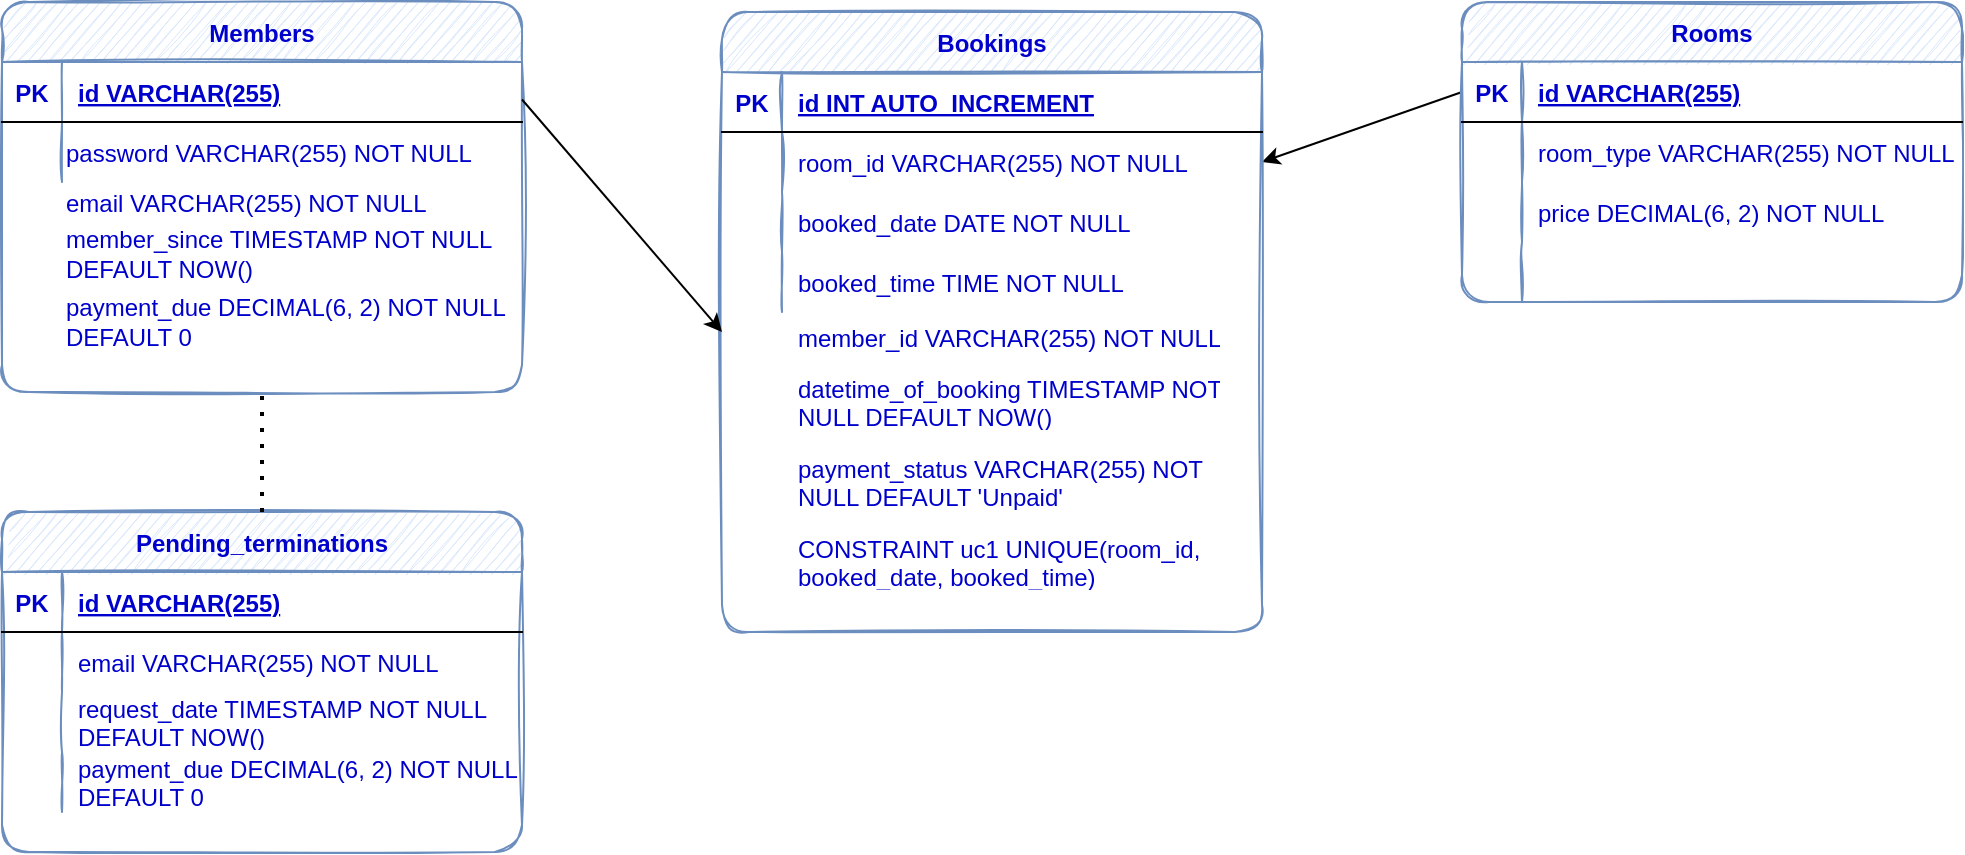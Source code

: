 <mxfile version="14.4.9" type="device"><diagram id="R2lEEEUBdFMjLlhIrx00" name="Page-1"><mxGraphModel dx="1095" dy="463" grid="1" gridSize="10" guides="1" tooltips="1" connect="1" arrows="1" fold="1" page="1" pageScale="1" pageWidth="1100" pageHeight="850" math="0" shadow="0" extFonts="Permanent Marker^https://fonts.googleapis.com/css?family=Permanent+Marker"><root><mxCell id="0"/><mxCell id="1" parent="0"/><mxCell id="C-vyLk0tnHw3VtMMgP7b-23" value="Members" style="shape=table;startSize=30;container=1;collapsible=1;childLayout=tableLayout;fixedRows=1;rowLines=0;fontStyle=1;align=center;resizeLast=1;fillColor=#dae8fc;strokeColor=#6c8ebf;rounded=1;sketch=1;shadow=0;fontColor=#0000CC;" parent="1" vertex="1"><mxGeometry x="40" y="35" width="260" height="195" as="geometry"/></mxCell><mxCell id="C-vyLk0tnHw3VtMMgP7b-24" value="" style="shape=partialRectangle;collapsible=0;dropTarget=0;pointerEvents=0;fillColor=none;points=[[0,0.5],[1,0.5]];portConstraint=eastwest;top=0;left=0;right=0;bottom=1;" parent="C-vyLk0tnHw3VtMMgP7b-23" vertex="1"><mxGeometry y="30" width="260" height="30" as="geometry"/></mxCell><mxCell id="C-vyLk0tnHw3VtMMgP7b-25" value="PK" style="shape=partialRectangle;overflow=hidden;connectable=0;fillColor=none;top=0;left=0;bottom=0;right=0;fontStyle=1;fontColor=#0000CC;" parent="C-vyLk0tnHw3VtMMgP7b-24" vertex="1"><mxGeometry width="30" height="30" as="geometry"/></mxCell><mxCell id="C-vyLk0tnHw3VtMMgP7b-26" value="id VARCHAR(255)" style="shape=partialRectangle;overflow=hidden;connectable=0;fillColor=none;top=0;left=0;bottom=0;right=0;align=left;spacingLeft=6;fontStyle=5;fontColor=#0000CC;" parent="C-vyLk0tnHw3VtMMgP7b-24" vertex="1"><mxGeometry x="30" width="230" height="30" as="geometry"/></mxCell><mxCell id="C-vyLk0tnHw3VtMMgP7b-27" value="" style="shape=partialRectangle;collapsible=0;dropTarget=0;pointerEvents=0;fillColor=none;points=[[0,0.5],[1,0.5]];portConstraint=eastwest;top=0;left=0;right=0;bottom=0;" parent="C-vyLk0tnHw3VtMMgP7b-23" vertex="1"><mxGeometry y="60" width="260" height="30" as="geometry"/></mxCell><mxCell id="C-vyLk0tnHw3VtMMgP7b-28" value="" style="shape=partialRectangle;overflow=hidden;connectable=0;fillColor=none;top=0;left=0;bottom=0;right=0;" parent="C-vyLk0tnHw3VtMMgP7b-27" vertex="1"><mxGeometry width="30" height="30" as="geometry"/></mxCell><mxCell id="C-vyLk0tnHw3VtMMgP7b-29" value="password VARCHAR(255) NOT NULL" style="shape=partialRectangle;overflow=hidden;connectable=0;fillColor=none;top=0;left=0;bottom=0;right=0;align=left;spacingLeft=0;fontColor=#0000CC;" parent="C-vyLk0tnHw3VtMMgP7b-27" vertex="1"><mxGeometry x="30" width="230" height="30" as="geometry"/></mxCell><mxCell id="QO4ElZE7fNpolQ7fJsLB-2" value="email VARCHAR(255) NOT NULL" style="text;strokeColor=none;fillColor=none;align=left;verticalAlign=middle;rounded=0;fontColor=#0000CC;" vertex="1" parent="1"><mxGeometry x="70" y="125" width="220" height="20" as="geometry"/></mxCell><mxCell id="QO4ElZE7fNpolQ7fJsLB-3" value="member_since TIMESTAMP NOT NULL DEFAULT NOW()" style="text;html=1;strokeColor=none;fillColor=none;align=left;verticalAlign=middle;whiteSpace=wrap;rounded=0;fontColor=#0000CC;" vertex="1" parent="1"><mxGeometry x="70" y="151" width="230" height="20" as="geometry"/></mxCell><mxCell id="QO4ElZE7fNpolQ7fJsLB-4" value="payment_due DECIMAL(6, 2) NOT NULL DEFAULT 0" style="text;html=1;strokeColor=none;fillColor=none;align=left;verticalAlign=middle;whiteSpace=wrap;rounded=0;shadow=0;sketch=1;fontColor=#0000CC;" vertex="1" parent="1"><mxGeometry x="70" y="185" width="230" height="20" as="geometry"/></mxCell><mxCell id="QO4ElZE7fNpolQ7fJsLB-5" value="Pending_terminations" style="shape=table;startSize=30;container=1;collapsible=1;childLayout=tableLayout;fixedRows=1;rowLines=0;fontStyle=1;align=center;resizeLast=1;rounded=1;shadow=0;sketch=1;html=0;fillColor=#dae8fc;strokeColor=#6c8ebf;fontColor=#0000CC;" vertex="1" parent="1"><mxGeometry x="40" y="290" width="260" height="170" as="geometry"/></mxCell><mxCell id="QO4ElZE7fNpolQ7fJsLB-6" value="" style="shape=partialRectangle;collapsible=0;dropTarget=0;pointerEvents=0;fillColor=none;top=0;left=0;bottom=1;right=0;points=[[0,0.5],[1,0.5]];portConstraint=eastwest;" vertex="1" parent="QO4ElZE7fNpolQ7fJsLB-5"><mxGeometry y="30" width="260" height="30" as="geometry"/></mxCell><mxCell id="QO4ElZE7fNpolQ7fJsLB-7" value="PK" style="shape=partialRectangle;connectable=0;fillColor=none;top=0;left=0;bottom=0;right=0;fontStyle=1;overflow=hidden;fontColor=#0000CC;" vertex="1" parent="QO4ElZE7fNpolQ7fJsLB-6"><mxGeometry width="30" height="30" as="geometry"/></mxCell><mxCell id="QO4ElZE7fNpolQ7fJsLB-8" value="id VARCHAR(255)" style="shape=partialRectangle;connectable=0;fillColor=none;top=0;left=0;bottom=0;right=0;align=left;spacingLeft=6;fontStyle=5;overflow=hidden;fontColor=#0000CC;" vertex="1" parent="QO4ElZE7fNpolQ7fJsLB-6"><mxGeometry x="30" width="230" height="30" as="geometry"/></mxCell><mxCell id="QO4ElZE7fNpolQ7fJsLB-9" value="" style="shape=partialRectangle;collapsible=0;dropTarget=0;pointerEvents=0;fillColor=none;top=0;left=0;bottom=0;right=0;points=[[0,0.5],[1,0.5]];portConstraint=eastwest;" vertex="1" parent="QO4ElZE7fNpolQ7fJsLB-5"><mxGeometry y="60" width="260" height="30" as="geometry"/></mxCell><mxCell id="QO4ElZE7fNpolQ7fJsLB-10" value="" style="shape=partialRectangle;connectable=0;fillColor=none;top=0;left=0;bottom=0;right=0;editable=1;overflow=hidden;" vertex="1" parent="QO4ElZE7fNpolQ7fJsLB-9"><mxGeometry width="30" height="30" as="geometry"/></mxCell><mxCell id="QO4ElZE7fNpolQ7fJsLB-11" value="email VARCHAR(255) NOT NULL" style="shape=partialRectangle;connectable=0;fillColor=none;top=0;left=0;bottom=0;right=0;align=left;spacingLeft=6;overflow=hidden;fontColor=#0000CC;" vertex="1" parent="QO4ElZE7fNpolQ7fJsLB-9"><mxGeometry x="30" width="230" height="30" as="geometry"/></mxCell><mxCell id="QO4ElZE7fNpolQ7fJsLB-12" value="" style="shape=partialRectangle;collapsible=0;dropTarget=0;pointerEvents=0;fillColor=none;top=0;left=0;bottom=0;right=0;points=[[0,0.5],[1,0.5]];portConstraint=eastwest;" vertex="1" parent="QO4ElZE7fNpolQ7fJsLB-5"><mxGeometry y="90" width="260" height="30" as="geometry"/></mxCell><mxCell id="QO4ElZE7fNpolQ7fJsLB-13" value="" style="shape=partialRectangle;connectable=0;fillColor=none;top=0;left=0;bottom=0;right=0;editable=1;overflow=hidden;" vertex="1" parent="QO4ElZE7fNpolQ7fJsLB-12"><mxGeometry width="30" height="30" as="geometry"/></mxCell><mxCell id="QO4ElZE7fNpolQ7fJsLB-14" value="request_date TIMESTAMP NOT NULL&#10;DEFAULT NOW()&#10;" style="shape=partialRectangle;connectable=0;fillColor=none;top=0;left=0;bottom=0;right=0;align=left;spacingLeft=6;overflow=hidden;fontColor=#0000CC;" vertex="1" parent="QO4ElZE7fNpolQ7fJsLB-12"><mxGeometry x="30" width="230" height="30" as="geometry"/></mxCell><mxCell id="QO4ElZE7fNpolQ7fJsLB-15" value="" style="shape=partialRectangle;collapsible=0;dropTarget=0;pointerEvents=0;fillColor=none;top=0;left=0;bottom=0;right=0;points=[[0,0.5],[1,0.5]];portConstraint=eastwest;" vertex="1" parent="QO4ElZE7fNpolQ7fJsLB-5"><mxGeometry y="120" width="260" height="30" as="geometry"/></mxCell><mxCell id="QO4ElZE7fNpolQ7fJsLB-16" value="" style="shape=partialRectangle;connectable=0;fillColor=none;top=0;left=0;bottom=0;right=0;editable=1;overflow=hidden;" vertex="1" parent="QO4ElZE7fNpolQ7fJsLB-15"><mxGeometry width="30" height="30" as="geometry"/></mxCell><mxCell id="QO4ElZE7fNpolQ7fJsLB-17" value="payment_due DECIMAL(6, 2) NOT NULL&#10;DEFAULT 0" style="shape=partialRectangle;connectable=0;fillColor=none;top=0;left=0;bottom=0;right=0;align=left;spacingLeft=6;overflow=hidden;fontColor=#0000CC;" vertex="1" parent="QO4ElZE7fNpolQ7fJsLB-15"><mxGeometry x="30" width="230" height="30" as="geometry"/></mxCell><mxCell id="QO4ElZE7fNpolQ7fJsLB-22" value="" style="endArrow=none;dashed=1;html=1;dashPattern=1 3;strokeWidth=2;fontColor=#0000CC;entryX=0.5;entryY=1;entryDx=0;entryDy=0;" edge="1" parent="1" source="QO4ElZE7fNpolQ7fJsLB-5" target="C-vyLk0tnHw3VtMMgP7b-23"><mxGeometry width="50" height="50" relative="1" as="geometry"><mxPoint x="360" y="370" as="sourcePoint"/><mxPoint x="410" y="320" as="targetPoint"/></mxGeometry></mxCell><mxCell id="QO4ElZE7fNpolQ7fJsLB-30" value="" style="endArrow=classic;html=1;fontColor=#0000CC;exitX=0;exitY=0.5;exitDx=0;exitDy=0;entryX=1;entryY=0.5;entryDx=0;entryDy=0;" edge="1" parent="1" source="QO4ElZE7fNpolQ7fJsLB-46" target="QO4ElZE7fNpolQ7fJsLB-65"><mxGeometry width="50" height="50" relative="1" as="geometry"><mxPoint x="800" y="109.5" as="sourcePoint"/><mxPoint x="680" y="108" as="targetPoint"/></mxGeometry></mxCell><mxCell id="QO4ElZE7fNpolQ7fJsLB-45" value="Rooms" style="shape=table;startSize=30;container=1;collapsible=1;childLayout=tableLayout;fixedRows=1;rowLines=0;fontStyle=1;align=center;resizeLast=1;rounded=1;shadow=0;sketch=1;html=0;strokeColor=#6c8ebf;fillColor=#dae8fc;fontColor=#0000CC;" vertex="1" parent="1"><mxGeometry x="770" y="35" width="250" height="150" as="geometry"/></mxCell><mxCell id="QO4ElZE7fNpolQ7fJsLB-46" value="" style="shape=partialRectangle;collapsible=0;dropTarget=0;pointerEvents=0;fillColor=none;top=0;left=0;bottom=1;right=0;points=[[0,0.5],[1,0.5]];portConstraint=eastwest;fontColor=#0000CC;" vertex="1" parent="QO4ElZE7fNpolQ7fJsLB-45"><mxGeometry y="30" width="250" height="30" as="geometry"/></mxCell><mxCell id="QO4ElZE7fNpolQ7fJsLB-47" value="PK" style="shape=partialRectangle;connectable=0;fillColor=none;top=0;left=0;bottom=0;right=0;fontStyle=1;overflow=hidden;fontColor=#0000CC;" vertex="1" parent="QO4ElZE7fNpolQ7fJsLB-46"><mxGeometry width="30" height="30" as="geometry"/></mxCell><mxCell id="QO4ElZE7fNpolQ7fJsLB-48" value="id VARCHAR(255)" style="shape=partialRectangle;connectable=0;fillColor=none;top=0;left=0;bottom=0;right=0;align=left;spacingLeft=6;fontStyle=5;overflow=hidden;fontColor=#0000CC;" vertex="1" parent="QO4ElZE7fNpolQ7fJsLB-46"><mxGeometry x="30" width="220" height="30" as="geometry"/></mxCell><mxCell id="QO4ElZE7fNpolQ7fJsLB-49" value="" style="shape=partialRectangle;collapsible=0;dropTarget=0;pointerEvents=0;fillColor=none;top=0;left=0;bottom=0;right=0;points=[[0,0.5],[1,0.5]];portConstraint=eastwest;" vertex="1" parent="QO4ElZE7fNpolQ7fJsLB-45"><mxGeometry y="60" width="250" height="30" as="geometry"/></mxCell><mxCell id="QO4ElZE7fNpolQ7fJsLB-50" value="" style="shape=partialRectangle;connectable=0;fillColor=none;top=0;left=0;bottom=0;right=0;editable=1;overflow=hidden;" vertex="1" parent="QO4ElZE7fNpolQ7fJsLB-49"><mxGeometry width="30" height="30" as="geometry"/></mxCell><mxCell id="QO4ElZE7fNpolQ7fJsLB-51" value="room_type VARCHAR(255) NOT NULL" style="shape=partialRectangle;connectable=0;fillColor=none;top=0;left=0;bottom=0;right=0;align=left;spacingLeft=6;overflow=hidden;fontColor=#0000CC;" vertex="1" parent="QO4ElZE7fNpolQ7fJsLB-49"><mxGeometry x="30" width="220" height="30" as="geometry"/></mxCell><mxCell id="QO4ElZE7fNpolQ7fJsLB-52" value="" style="shape=partialRectangle;collapsible=0;dropTarget=0;pointerEvents=0;fillColor=none;top=0;left=0;bottom=0;right=0;points=[[0,0.5],[1,0.5]];portConstraint=eastwest;" vertex="1" parent="QO4ElZE7fNpolQ7fJsLB-45"><mxGeometry y="90" width="250" height="30" as="geometry"/></mxCell><mxCell id="QO4ElZE7fNpolQ7fJsLB-53" value="" style="shape=partialRectangle;connectable=0;fillColor=none;top=0;left=0;bottom=0;right=0;editable=1;overflow=hidden;" vertex="1" parent="QO4ElZE7fNpolQ7fJsLB-52"><mxGeometry width="30" height="30" as="geometry"/></mxCell><mxCell id="QO4ElZE7fNpolQ7fJsLB-54" value="price DECIMAL(6, 2) NOT NULL" style="shape=partialRectangle;connectable=0;fillColor=none;top=0;left=0;bottom=0;right=0;align=left;spacingLeft=6;overflow=hidden;fontColor=#0000CC;" vertex="1" parent="QO4ElZE7fNpolQ7fJsLB-52"><mxGeometry x="30" width="220" height="30" as="geometry"/></mxCell><mxCell id="QO4ElZE7fNpolQ7fJsLB-55" value="" style="shape=partialRectangle;collapsible=0;dropTarget=0;pointerEvents=0;fillColor=none;top=0;left=0;bottom=0;right=0;points=[[0,0.5],[1,0.5]];portConstraint=eastwest;" vertex="1" parent="QO4ElZE7fNpolQ7fJsLB-45"><mxGeometry y="120" width="250" height="30" as="geometry"/></mxCell><mxCell id="QO4ElZE7fNpolQ7fJsLB-56" value="" style="shape=partialRectangle;connectable=0;fillColor=none;top=0;left=0;bottom=0;right=0;editable=1;overflow=hidden;" vertex="1" parent="QO4ElZE7fNpolQ7fJsLB-55"><mxGeometry width="30" height="30" as="geometry"/></mxCell><mxCell id="QO4ElZE7fNpolQ7fJsLB-57" value="" style="shape=partialRectangle;connectable=0;fillColor=none;top=0;left=0;bottom=0;right=0;align=left;spacingLeft=6;overflow=hidden;" vertex="1" parent="QO4ElZE7fNpolQ7fJsLB-55"><mxGeometry x="30" width="220" height="30" as="geometry"/></mxCell><mxCell id="QO4ElZE7fNpolQ7fJsLB-61" value="Bookings" style="shape=table;startSize=30;container=1;collapsible=1;childLayout=tableLayout;fixedRows=1;rowLines=0;fontStyle=1;align=center;resizeLast=1;rounded=1;shadow=0;sketch=1;strokeColor=#6c8ebf;html=0;fillColor=#dae8fc;fontColor=#0000CC;" vertex="1" parent="1"><mxGeometry x="400" y="40" width="270" height="310" as="geometry"/></mxCell><mxCell id="QO4ElZE7fNpolQ7fJsLB-62" value="" style="shape=partialRectangle;collapsible=0;dropTarget=0;pointerEvents=0;fillColor=none;top=0;left=0;bottom=1;right=0;points=[[0,0.5],[1,0.5]];portConstraint=eastwest;fontColor=#0000CC;" vertex="1" parent="QO4ElZE7fNpolQ7fJsLB-61"><mxGeometry y="30" width="270" height="30" as="geometry"/></mxCell><mxCell id="QO4ElZE7fNpolQ7fJsLB-63" value="PK" style="shape=partialRectangle;connectable=0;fillColor=none;top=0;left=0;bottom=0;right=0;fontStyle=1;overflow=hidden;fontColor=#0000CC;" vertex="1" parent="QO4ElZE7fNpolQ7fJsLB-62"><mxGeometry width="30" height="30" as="geometry"/></mxCell><mxCell id="QO4ElZE7fNpolQ7fJsLB-64" value="id INT AUTO_INCREMENT" style="shape=partialRectangle;connectable=0;fillColor=none;top=0;left=0;bottom=0;right=0;align=left;spacingLeft=6;fontStyle=5;overflow=hidden;fontColor=#0000CC;" vertex="1" parent="QO4ElZE7fNpolQ7fJsLB-62"><mxGeometry x="30" width="240" height="30" as="geometry"/></mxCell><mxCell id="QO4ElZE7fNpolQ7fJsLB-65" value="" style="shape=partialRectangle;collapsible=0;dropTarget=0;pointerEvents=0;fillColor=none;top=0;left=0;bottom=0;right=0;points=[[0,0.5],[1,0.5]];portConstraint=eastwest;" vertex="1" parent="QO4ElZE7fNpolQ7fJsLB-61"><mxGeometry y="60" width="270" height="30" as="geometry"/></mxCell><mxCell id="QO4ElZE7fNpolQ7fJsLB-66" value="" style="shape=partialRectangle;connectable=0;fillColor=none;top=0;left=0;bottom=0;right=0;editable=1;overflow=hidden;" vertex="1" parent="QO4ElZE7fNpolQ7fJsLB-65"><mxGeometry width="30" height="30" as="geometry"/></mxCell><mxCell id="QO4ElZE7fNpolQ7fJsLB-67" value="room_id VARCHAR(255) NOT NULL" style="shape=partialRectangle;connectable=0;fillColor=none;top=0;left=0;bottom=0;right=0;align=left;spacingLeft=6;overflow=hidden;fontColor=#0000CC;" vertex="1" parent="QO4ElZE7fNpolQ7fJsLB-65"><mxGeometry x="30" width="240" height="30" as="geometry"/></mxCell><mxCell id="QO4ElZE7fNpolQ7fJsLB-68" value="" style="shape=partialRectangle;collapsible=0;dropTarget=0;pointerEvents=0;fillColor=none;top=0;left=0;bottom=0;right=0;points=[[0,0.5],[1,0.5]];portConstraint=eastwest;" vertex="1" parent="QO4ElZE7fNpolQ7fJsLB-61"><mxGeometry y="90" width="270" height="30" as="geometry"/></mxCell><mxCell id="QO4ElZE7fNpolQ7fJsLB-69" value="" style="shape=partialRectangle;connectable=0;fillColor=none;top=0;left=0;bottom=0;right=0;editable=1;overflow=hidden;" vertex="1" parent="QO4ElZE7fNpolQ7fJsLB-68"><mxGeometry width="30" height="30" as="geometry"/></mxCell><mxCell id="QO4ElZE7fNpolQ7fJsLB-70" value="booked_date DATE NOT NULL" style="shape=partialRectangle;connectable=0;fillColor=none;top=0;left=0;bottom=0;right=0;align=left;spacingLeft=6;overflow=hidden;fontColor=#0000CC;" vertex="1" parent="QO4ElZE7fNpolQ7fJsLB-68"><mxGeometry x="30" width="240" height="30" as="geometry"/></mxCell><mxCell id="QO4ElZE7fNpolQ7fJsLB-71" value="" style="shape=partialRectangle;collapsible=0;dropTarget=0;pointerEvents=0;fillColor=none;top=0;left=0;bottom=0;right=0;points=[[0,0.5],[1,0.5]];portConstraint=eastwest;" vertex="1" parent="QO4ElZE7fNpolQ7fJsLB-61"><mxGeometry y="120" width="270" height="30" as="geometry"/></mxCell><mxCell id="QO4ElZE7fNpolQ7fJsLB-72" value="" style="shape=partialRectangle;connectable=0;fillColor=none;top=0;left=0;bottom=0;right=0;editable=1;overflow=hidden;" vertex="1" parent="QO4ElZE7fNpolQ7fJsLB-71"><mxGeometry width="30" height="30" as="geometry"/></mxCell><mxCell id="QO4ElZE7fNpolQ7fJsLB-73" value="booked_time TIME NOT NULL" style="shape=partialRectangle;connectable=0;fillColor=none;top=0;left=0;bottom=0;right=0;align=left;spacingLeft=6;overflow=hidden;fontColor=#0000CC;" vertex="1" parent="QO4ElZE7fNpolQ7fJsLB-71"><mxGeometry x="30" width="240" height="30" as="geometry"/></mxCell><mxCell id="QO4ElZE7fNpolQ7fJsLB-74" value="member_id VARCHAR(255) NOT NULL" style="shape=partialRectangle;connectable=0;fillColor=none;top=0;left=0;bottom=0;right=0;align=left;spacingLeft=6;overflow=hidden;fontColor=#0000CC;" vertex="1" parent="1"><mxGeometry x="430" y="190" width="220" height="25" as="geometry"/></mxCell><mxCell id="QO4ElZE7fNpolQ7fJsLB-75" value="CONSTRAINT uc1 UNIQUE(room_id,&#10;booked_date, booked_time)" style="shape=partialRectangle;connectable=0;fillColor=none;top=0;left=0;bottom=0;right=0;align=left;spacingLeft=6;overflow=hidden;fontColor=#0000CC;" vertex="1" parent="1"><mxGeometry x="430" y="300" width="210" height="30" as="geometry"/></mxCell><mxCell id="QO4ElZE7fNpolQ7fJsLB-76" value="datetime_of_booking TIMESTAMP NOT&#10;NULL DEFAULT NOW()" style="shape=partialRectangle;connectable=0;fillColor=none;top=0;left=0;bottom=0;right=0;align=left;spacingLeft=6;overflow=hidden;fontColor=#0000CC;" vertex="1" parent="1"><mxGeometry x="430" y="220" width="220" height="30" as="geometry"/></mxCell><mxCell id="QO4ElZE7fNpolQ7fJsLB-77" value="payment_status VARCHAR(255) NOT&#10;NULL DEFAULT 'Unpaid'" style="shape=partialRectangle;connectable=0;fillColor=none;top=0;left=0;bottom=0;right=0;align=left;spacingLeft=6;overflow=hidden;fontColor=#0000CC;" vertex="1" parent="1"><mxGeometry x="430" y="260" width="220" height="30" as="geometry"/></mxCell><mxCell id="QO4ElZE7fNpolQ7fJsLB-81" value="" style="endArrow=classic;html=1;fontColor=#0000CC;exitX=1;exitY=0.25;exitDx=0;exitDy=0;" edge="1" parent="1" source="C-vyLk0tnHw3VtMMgP7b-23"><mxGeometry width="50" height="50" relative="1" as="geometry"><mxPoint x="500" y="270" as="sourcePoint"/><mxPoint x="400" y="200" as="targetPoint"/></mxGeometry></mxCell></root></mxGraphModel></diagram></mxfile>